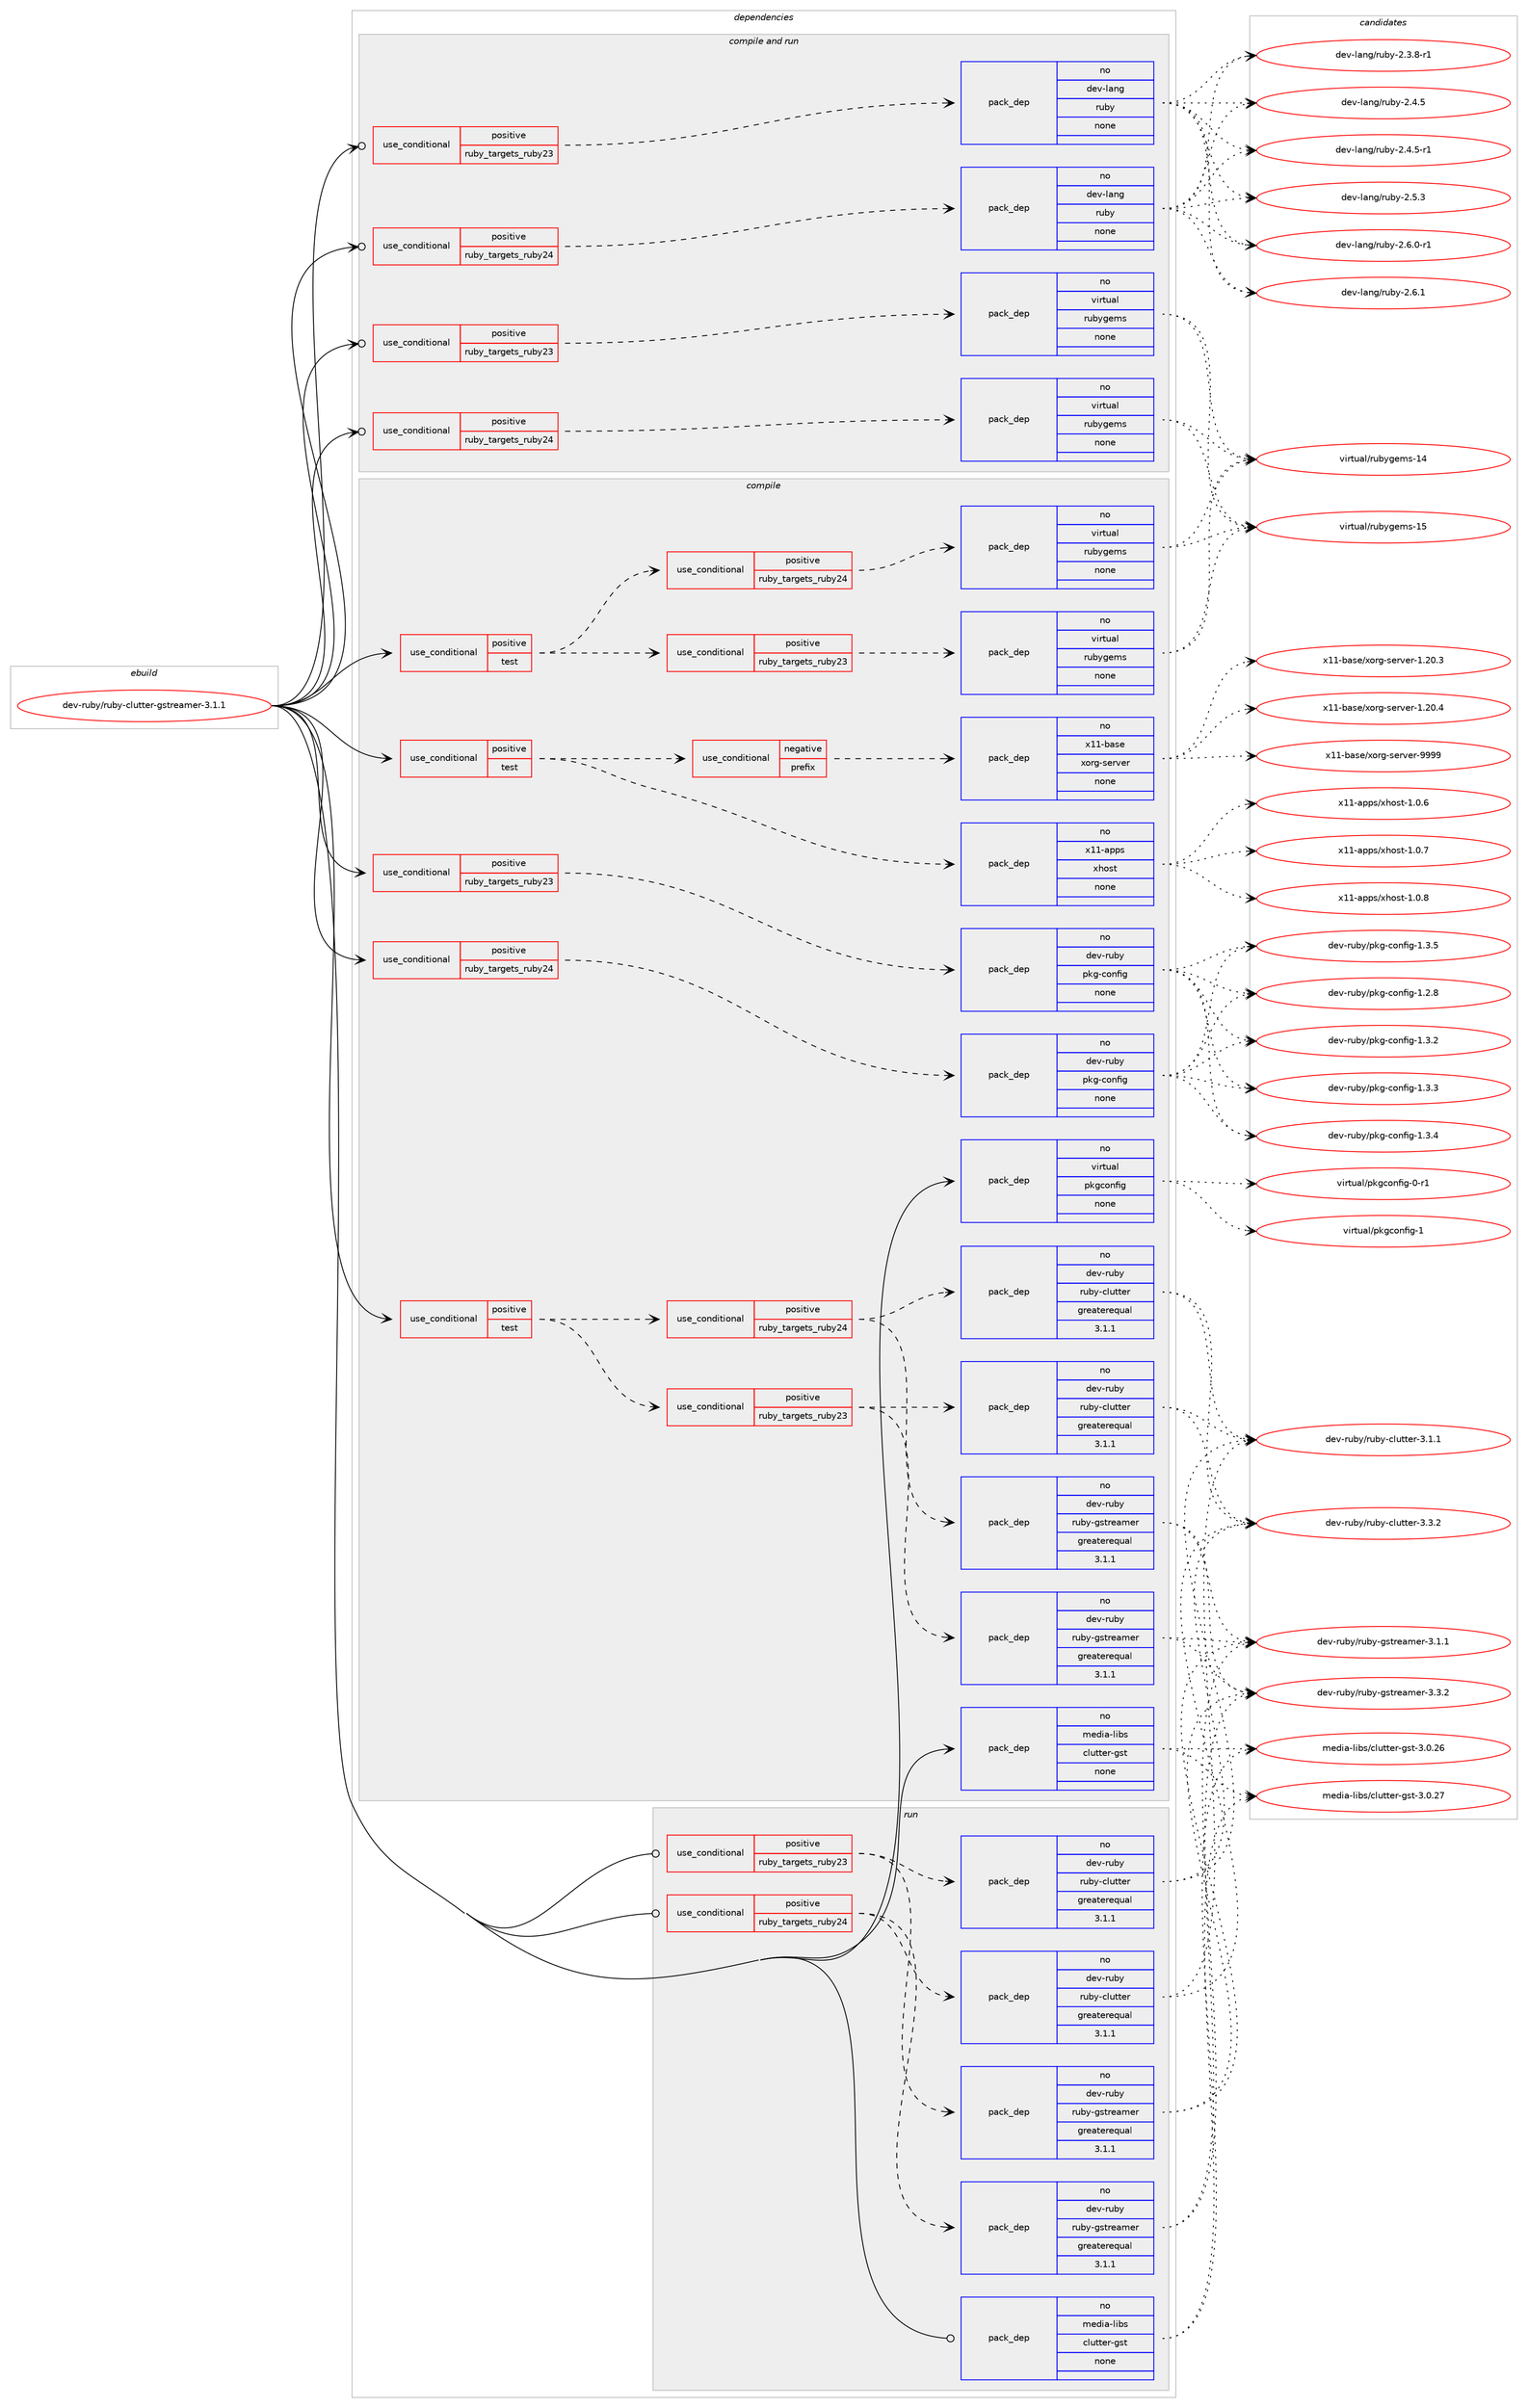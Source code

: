 digraph prolog {

# *************
# Graph options
# *************

newrank=true;
concentrate=true;
compound=true;
graph [rankdir=LR,fontname=Helvetica,fontsize=10,ranksep=1.5];#, ranksep=2.5, nodesep=0.2];
edge  [arrowhead=vee];
node  [fontname=Helvetica,fontsize=10];

# **********
# The ebuild
# **********

subgraph cluster_leftcol {
color=gray;
rank=same;
label=<<i>ebuild</i>>;
id [label="dev-ruby/ruby-clutter-gstreamer-3.1.1", color=red, width=4, href="../dev-ruby/ruby-clutter-gstreamer-3.1.1.svg"];
}

# ****************
# The dependencies
# ****************

subgraph cluster_midcol {
color=gray;
label=<<i>dependencies</i>>;
subgraph cluster_compile {
fillcolor="#eeeeee";
style=filled;
label=<<i>compile</i>>;
subgraph cond414847 {
dependency1522361 [label=<<TABLE BORDER="0" CELLBORDER="1" CELLSPACING="0" CELLPADDING="4"><TR><TD ROWSPAN="3" CELLPADDING="10">use_conditional</TD></TR><TR><TD>positive</TD></TR><TR><TD>ruby_targets_ruby23</TD></TR></TABLE>>, shape=none, color=red];
subgraph pack1084008 {
dependency1522362 [label=<<TABLE BORDER="0" CELLBORDER="1" CELLSPACING="0" CELLPADDING="4" WIDTH="220"><TR><TD ROWSPAN="6" CELLPADDING="30">pack_dep</TD></TR><TR><TD WIDTH="110">no</TD></TR><TR><TD>dev-ruby</TD></TR><TR><TD>pkg-config</TD></TR><TR><TD>none</TD></TR><TR><TD></TD></TR></TABLE>>, shape=none, color=blue];
}
dependency1522361:e -> dependency1522362:w [weight=20,style="dashed",arrowhead="vee"];
}
id:e -> dependency1522361:w [weight=20,style="solid",arrowhead="vee"];
subgraph cond414848 {
dependency1522363 [label=<<TABLE BORDER="0" CELLBORDER="1" CELLSPACING="0" CELLPADDING="4"><TR><TD ROWSPAN="3" CELLPADDING="10">use_conditional</TD></TR><TR><TD>positive</TD></TR><TR><TD>ruby_targets_ruby24</TD></TR></TABLE>>, shape=none, color=red];
subgraph pack1084009 {
dependency1522364 [label=<<TABLE BORDER="0" CELLBORDER="1" CELLSPACING="0" CELLPADDING="4" WIDTH="220"><TR><TD ROWSPAN="6" CELLPADDING="30">pack_dep</TD></TR><TR><TD WIDTH="110">no</TD></TR><TR><TD>dev-ruby</TD></TR><TR><TD>pkg-config</TD></TR><TR><TD>none</TD></TR><TR><TD></TD></TR></TABLE>>, shape=none, color=blue];
}
dependency1522363:e -> dependency1522364:w [weight=20,style="dashed",arrowhead="vee"];
}
id:e -> dependency1522363:w [weight=20,style="solid",arrowhead="vee"];
subgraph cond414849 {
dependency1522365 [label=<<TABLE BORDER="0" CELLBORDER="1" CELLSPACING="0" CELLPADDING="4"><TR><TD ROWSPAN="3" CELLPADDING="10">use_conditional</TD></TR><TR><TD>positive</TD></TR><TR><TD>test</TD></TR></TABLE>>, shape=none, color=red];
subgraph cond414850 {
dependency1522366 [label=<<TABLE BORDER="0" CELLBORDER="1" CELLSPACING="0" CELLPADDING="4"><TR><TD ROWSPAN="3" CELLPADDING="10">use_conditional</TD></TR><TR><TD>negative</TD></TR><TR><TD>prefix</TD></TR></TABLE>>, shape=none, color=red];
subgraph pack1084010 {
dependency1522367 [label=<<TABLE BORDER="0" CELLBORDER="1" CELLSPACING="0" CELLPADDING="4" WIDTH="220"><TR><TD ROWSPAN="6" CELLPADDING="30">pack_dep</TD></TR><TR><TD WIDTH="110">no</TD></TR><TR><TD>x11-base</TD></TR><TR><TD>xorg-server</TD></TR><TR><TD>none</TD></TR><TR><TD></TD></TR></TABLE>>, shape=none, color=blue];
}
dependency1522366:e -> dependency1522367:w [weight=20,style="dashed",arrowhead="vee"];
}
dependency1522365:e -> dependency1522366:w [weight=20,style="dashed",arrowhead="vee"];
subgraph pack1084011 {
dependency1522368 [label=<<TABLE BORDER="0" CELLBORDER="1" CELLSPACING="0" CELLPADDING="4" WIDTH="220"><TR><TD ROWSPAN="6" CELLPADDING="30">pack_dep</TD></TR><TR><TD WIDTH="110">no</TD></TR><TR><TD>x11-apps</TD></TR><TR><TD>xhost</TD></TR><TR><TD>none</TD></TR><TR><TD></TD></TR></TABLE>>, shape=none, color=blue];
}
dependency1522365:e -> dependency1522368:w [weight=20,style="dashed",arrowhead="vee"];
}
id:e -> dependency1522365:w [weight=20,style="solid",arrowhead="vee"];
subgraph cond414851 {
dependency1522369 [label=<<TABLE BORDER="0" CELLBORDER="1" CELLSPACING="0" CELLPADDING="4"><TR><TD ROWSPAN="3" CELLPADDING="10">use_conditional</TD></TR><TR><TD>positive</TD></TR><TR><TD>test</TD></TR></TABLE>>, shape=none, color=red];
subgraph cond414852 {
dependency1522370 [label=<<TABLE BORDER="0" CELLBORDER="1" CELLSPACING="0" CELLPADDING="4"><TR><TD ROWSPAN="3" CELLPADDING="10">use_conditional</TD></TR><TR><TD>positive</TD></TR><TR><TD>ruby_targets_ruby23</TD></TR></TABLE>>, shape=none, color=red];
subgraph pack1084012 {
dependency1522371 [label=<<TABLE BORDER="0" CELLBORDER="1" CELLSPACING="0" CELLPADDING="4" WIDTH="220"><TR><TD ROWSPAN="6" CELLPADDING="30">pack_dep</TD></TR><TR><TD WIDTH="110">no</TD></TR><TR><TD>dev-ruby</TD></TR><TR><TD>ruby-clutter</TD></TR><TR><TD>greaterequal</TD></TR><TR><TD>3.1.1</TD></TR></TABLE>>, shape=none, color=blue];
}
dependency1522370:e -> dependency1522371:w [weight=20,style="dashed",arrowhead="vee"];
subgraph pack1084013 {
dependency1522372 [label=<<TABLE BORDER="0" CELLBORDER="1" CELLSPACING="0" CELLPADDING="4" WIDTH="220"><TR><TD ROWSPAN="6" CELLPADDING="30">pack_dep</TD></TR><TR><TD WIDTH="110">no</TD></TR><TR><TD>dev-ruby</TD></TR><TR><TD>ruby-gstreamer</TD></TR><TR><TD>greaterequal</TD></TR><TR><TD>3.1.1</TD></TR></TABLE>>, shape=none, color=blue];
}
dependency1522370:e -> dependency1522372:w [weight=20,style="dashed",arrowhead="vee"];
}
dependency1522369:e -> dependency1522370:w [weight=20,style="dashed",arrowhead="vee"];
subgraph cond414853 {
dependency1522373 [label=<<TABLE BORDER="0" CELLBORDER="1" CELLSPACING="0" CELLPADDING="4"><TR><TD ROWSPAN="3" CELLPADDING="10">use_conditional</TD></TR><TR><TD>positive</TD></TR><TR><TD>ruby_targets_ruby24</TD></TR></TABLE>>, shape=none, color=red];
subgraph pack1084014 {
dependency1522374 [label=<<TABLE BORDER="0" CELLBORDER="1" CELLSPACING="0" CELLPADDING="4" WIDTH="220"><TR><TD ROWSPAN="6" CELLPADDING="30">pack_dep</TD></TR><TR><TD WIDTH="110">no</TD></TR><TR><TD>dev-ruby</TD></TR><TR><TD>ruby-clutter</TD></TR><TR><TD>greaterequal</TD></TR><TR><TD>3.1.1</TD></TR></TABLE>>, shape=none, color=blue];
}
dependency1522373:e -> dependency1522374:w [weight=20,style="dashed",arrowhead="vee"];
subgraph pack1084015 {
dependency1522375 [label=<<TABLE BORDER="0" CELLBORDER="1" CELLSPACING="0" CELLPADDING="4" WIDTH="220"><TR><TD ROWSPAN="6" CELLPADDING="30">pack_dep</TD></TR><TR><TD WIDTH="110">no</TD></TR><TR><TD>dev-ruby</TD></TR><TR><TD>ruby-gstreamer</TD></TR><TR><TD>greaterequal</TD></TR><TR><TD>3.1.1</TD></TR></TABLE>>, shape=none, color=blue];
}
dependency1522373:e -> dependency1522375:w [weight=20,style="dashed",arrowhead="vee"];
}
dependency1522369:e -> dependency1522373:w [weight=20,style="dashed",arrowhead="vee"];
}
id:e -> dependency1522369:w [weight=20,style="solid",arrowhead="vee"];
subgraph cond414854 {
dependency1522376 [label=<<TABLE BORDER="0" CELLBORDER="1" CELLSPACING="0" CELLPADDING="4"><TR><TD ROWSPAN="3" CELLPADDING="10">use_conditional</TD></TR><TR><TD>positive</TD></TR><TR><TD>test</TD></TR></TABLE>>, shape=none, color=red];
subgraph cond414855 {
dependency1522377 [label=<<TABLE BORDER="0" CELLBORDER="1" CELLSPACING="0" CELLPADDING="4"><TR><TD ROWSPAN="3" CELLPADDING="10">use_conditional</TD></TR><TR><TD>positive</TD></TR><TR><TD>ruby_targets_ruby23</TD></TR></TABLE>>, shape=none, color=red];
subgraph pack1084016 {
dependency1522378 [label=<<TABLE BORDER="0" CELLBORDER="1" CELLSPACING="0" CELLPADDING="4" WIDTH="220"><TR><TD ROWSPAN="6" CELLPADDING="30">pack_dep</TD></TR><TR><TD WIDTH="110">no</TD></TR><TR><TD>virtual</TD></TR><TR><TD>rubygems</TD></TR><TR><TD>none</TD></TR><TR><TD></TD></TR></TABLE>>, shape=none, color=blue];
}
dependency1522377:e -> dependency1522378:w [weight=20,style="dashed",arrowhead="vee"];
}
dependency1522376:e -> dependency1522377:w [weight=20,style="dashed",arrowhead="vee"];
subgraph cond414856 {
dependency1522379 [label=<<TABLE BORDER="0" CELLBORDER="1" CELLSPACING="0" CELLPADDING="4"><TR><TD ROWSPAN="3" CELLPADDING="10">use_conditional</TD></TR><TR><TD>positive</TD></TR><TR><TD>ruby_targets_ruby24</TD></TR></TABLE>>, shape=none, color=red];
subgraph pack1084017 {
dependency1522380 [label=<<TABLE BORDER="0" CELLBORDER="1" CELLSPACING="0" CELLPADDING="4" WIDTH="220"><TR><TD ROWSPAN="6" CELLPADDING="30">pack_dep</TD></TR><TR><TD WIDTH="110">no</TD></TR><TR><TD>virtual</TD></TR><TR><TD>rubygems</TD></TR><TR><TD>none</TD></TR><TR><TD></TD></TR></TABLE>>, shape=none, color=blue];
}
dependency1522379:e -> dependency1522380:w [weight=20,style="dashed",arrowhead="vee"];
}
dependency1522376:e -> dependency1522379:w [weight=20,style="dashed",arrowhead="vee"];
}
id:e -> dependency1522376:w [weight=20,style="solid",arrowhead="vee"];
subgraph pack1084018 {
dependency1522381 [label=<<TABLE BORDER="0" CELLBORDER="1" CELLSPACING="0" CELLPADDING="4" WIDTH="220"><TR><TD ROWSPAN="6" CELLPADDING="30">pack_dep</TD></TR><TR><TD WIDTH="110">no</TD></TR><TR><TD>media-libs</TD></TR><TR><TD>clutter-gst</TD></TR><TR><TD>none</TD></TR><TR><TD></TD></TR></TABLE>>, shape=none, color=blue];
}
id:e -> dependency1522381:w [weight=20,style="solid",arrowhead="vee"];
subgraph pack1084019 {
dependency1522382 [label=<<TABLE BORDER="0" CELLBORDER="1" CELLSPACING="0" CELLPADDING="4" WIDTH="220"><TR><TD ROWSPAN="6" CELLPADDING="30">pack_dep</TD></TR><TR><TD WIDTH="110">no</TD></TR><TR><TD>virtual</TD></TR><TR><TD>pkgconfig</TD></TR><TR><TD>none</TD></TR><TR><TD></TD></TR></TABLE>>, shape=none, color=blue];
}
id:e -> dependency1522382:w [weight=20,style="solid",arrowhead="vee"];
}
subgraph cluster_compileandrun {
fillcolor="#eeeeee";
style=filled;
label=<<i>compile and run</i>>;
subgraph cond414857 {
dependency1522383 [label=<<TABLE BORDER="0" CELLBORDER="1" CELLSPACING="0" CELLPADDING="4"><TR><TD ROWSPAN="3" CELLPADDING="10">use_conditional</TD></TR><TR><TD>positive</TD></TR><TR><TD>ruby_targets_ruby23</TD></TR></TABLE>>, shape=none, color=red];
subgraph pack1084020 {
dependency1522384 [label=<<TABLE BORDER="0" CELLBORDER="1" CELLSPACING="0" CELLPADDING="4" WIDTH="220"><TR><TD ROWSPAN="6" CELLPADDING="30">pack_dep</TD></TR><TR><TD WIDTH="110">no</TD></TR><TR><TD>dev-lang</TD></TR><TR><TD>ruby</TD></TR><TR><TD>none</TD></TR><TR><TD></TD></TR></TABLE>>, shape=none, color=blue];
}
dependency1522383:e -> dependency1522384:w [weight=20,style="dashed",arrowhead="vee"];
}
id:e -> dependency1522383:w [weight=20,style="solid",arrowhead="odotvee"];
subgraph cond414858 {
dependency1522385 [label=<<TABLE BORDER="0" CELLBORDER="1" CELLSPACING="0" CELLPADDING="4"><TR><TD ROWSPAN="3" CELLPADDING="10">use_conditional</TD></TR><TR><TD>positive</TD></TR><TR><TD>ruby_targets_ruby23</TD></TR></TABLE>>, shape=none, color=red];
subgraph pack1084021 {
dependency1522386 [label=<<TABLE BORDER="0" CELLBORDER="1" CELLSPACING="0" CELLPADDING="4" WIDTH="220"><TR><TD ROWSPAN="6" CELLPADDING="30">pack_dep</TD></TR><TR><TD WIDTH="110">no</TD></TR><TR><TD>virtual</TD></TR><TR><TD>rubygems</TD></TR><TR><TD>none</TD></TR><TR><TD></TD></TR></TABLE>>, shape=none, color=blue];
}
dependency1522385:e -> dependency1522386:w [weight=20,style="dashed",arrowhead="vee"];
}
id:e -> dependency1522385:w [weight=20,style="solid",arrowhead="odotvee"];
subgraph cond414859 {
dependency1522387 [label=<<TABLE BORDER="0" CELLBORDER="1" CELLSPACING="0" CELLPADDING="4"><TR><TD ROWSPAN="3" CELLPADDING="10">use_conditional</TD></TR><TR><TD>positive</TD></TR><TR><TD>ruby_targets_ruby24</TD></TR></TABLE>>, shape=none, color=red];
subgraph pack1084022 {
dependency1522388 [label=<<TABLE BORDER="0" CELLBORDER="1" CELLSPACING="0" CELLPADDING="4" WIDTH="220"><TR><TD ROWSPAN="6" CELLPADDING="30">pack_dep</TD></TR><TR><TD WIDTH="110">no</TD></TR><TR><TD>dev-lang</TD></TR><TR><TD>ruby</TD></TR><TR><TD>none</TD></TR><TR><TD></TD></TR></TABLE>>, shape=none, color=blue];
}
dependency1522387:e -> dependency1522388:w [weight=20,style="dashed",arrowhead="vee"];
}
id:e -> dependency1522387:w [weight=20,style="solid",arrowhead="odotvee"];
subgraph cond414860 {
dependency1522389 [label=<<TABLE BORDER="0" CELLBORDER="1" CELLSPACING="0" CELLPADDING="4"><TR><TD ROWSPAN="3" CELLPADDING="10">use_conditional</TD></TR><TR><TD>positive</TD></TR><TR><TD>ruby_targets_ruby24</TD></TR></TABLE>>, shape=none, color=red];
subgraph pack1084023 {
dependency1522390 [label=<<TABLE BORDER="0" CELLBORDER="1" CELLSPACING="0" CELLPADDING="4" WIDTH="220"><TR><TD ROWSPAN="6" CELLPADDING="30">pack_dep</TD></TR><TR><TD WIDTH="110">no</TD></TR><TR><TD>virtual</TD></TR><TR><TD>rubygems</TD></TR><TR><TD>none</TD></TR><TR><TD></TD></TR></TABLE>>, shape=none, color=blue];
}
dependency1522389:e -> dependency1522390:w [weight=20,style="dashed",arrowhead="vee"];
}
id:e -> dependency1522389:w [weight=20,style="solid",arrowhead="odotvee"];
}
subgraph cluster_run {
fillcolor="#eeeeee";
style=filled;
label=<<i>run</i>>;
subgraph cond414861 {
dependency1522391 [label=<<TABLE BORDER="0" CELLBORDER="1" CELLSPACING="0" CELLPADDING="4"><TR><TD ROWSPAN="3" CELLPADDING="10">use_conditional</TD></TR><TR><TD>positive</TD></TR><TR><TD>ruby_targets_ruby23</TD></TR></TABLE>>, shape=none, color=red];
subgraph pack1084024 {
dependency1522392 [label=<<TABLE BORDER="0" CELLBORDER="1" CELLSPACING="0" CELLPADDING="4" WIDTH="220"><TR><TD ROWSPAN="6" CELLPADDING="30">pack_dep</TD></TR><TR><TD WIDTH="110">no</TD></TR><TR><TD>dev-ruby</TD></TR><TR><TD>ruby-clutter</TD></TR><TR><TD>greaterequal</TD></TR><TR><TD>3.1.1</TD></TR></TABLE>>, shape=none, color=blue];
}
dependency1522391:e -> dependency1522392:w [weight=20,style="dashed",arrowhead="vee"];
subgraph pack1084025 {
dependency1522393 [label=<<TABLE BORDER="0" CELLBORDER="1" CELLSPACING="0" CELLPADDING="4" WIDTH="220"><TR><TD ROWSPAN="6" CELLPADDING="30">pack_dep</TD></TR><TR><TD WIDTH="110">no</TD></TR><TR><TD>dev-ruby</TD></TR><TR><TD>ruby-gstreamer</TD></TR><TR><TD>greaterequal</TD></TR><TR><TD>3.1.1</TD></TR></TABLE>>, shape=none, color=blue];
}
dependency1522391:e -> dependency1522393:w [weight=20,style="dashed",arrowhead="vee"];
}
id:e -> dependency1522391:w [weight=20,style="solid",arrowhead="odot"];
subgraph cond414862 {
dependency1522394 [label=<<TABLE BORDER="0" CELLBORDER="1" CELLSPACING="0" CELLPADDING="4"><TR><TD ROWSPAN="3" CELLPADDING="10">use_conditional</TD></TR><TR><TD>positive</TD></TR><TR><TD>ruby_targets_ruby24</TD></TR></TABLE>>, shape=none, color=red];
subgraph pack1084026 {
dependency1522395 [label=<<TABLE BORDER="0" CELLBORDER="1" CELLSPACING="0" CELLPADDING="4" WIDTH="220"><TR><TD ROWSPAN="6" CELLPADDING="30">pack_dep</TD></TR><TR><TD WIDTH="110">no</TD></TR><TR><TD>dev-ruby</TD></TR><TR><TD>ruby-clutter</TD></TR><TR><TD>greaterequal</TD></TR><TR><TD>3.1.1</TD></TR></TABLE>>, shape=none, color=blue];
}
dependency1522394:e -> dependency1522395:w [weight=20,style="dashed",arrowhead="vee"];
subgraph pack1084027 {
dependency1522396 [label=<<TABLE BORDER="0" CELLBORDER="1" CELLSPACING="0" CELLPADDING="4" WIDTH="220"><TR><TD ROWSPAN="6" CELLPADDING="30">pack_dep</TD></TR><TR><TD WIDTH="110">no</TD></TR><TR><TD>dev-ruby</TD></TR><TR><TD>ruby-gstreamer</TD></TR><TR><TD>greaterequal</TD></TR><TR><TD>3.1.1</TD></TR></TABLE>>, shape=none, color=blue];
}
dependency1522394:e -> dependency1522396:w [weight=20,style="dashed",arrowhead="vee"];
}
id:e -> dependency1522394:w [weight=20,style="solid",arrowhead="odot"];
subgraph pack1084028 {
dependency1522397 [label=<<TABLE BORDER="0" CELLBORDER="1" CELLSPACING="0" CELLPADDING="4" WIDTH="220"><TR><TD ROWSPAN="6" CELLPADDING="30">pack_dep</TD></TR><TR><TD WIDTH="110">no</TD></TR><TR><TD>media-libs</TD></TR><TR><TD>clutter-gst</TD></TR><TR><TD>none</TD></TR><TR><TD></TD></TR></TABLE>>, shape=none, color=blue];
}
id:e -> dependency1522397:w [weight=20,style="solid",arrowhead="odot"];
}
}

# **************
# The candidates
# **************

subgraph cluster_choices {
rank=same;
color=gray;
label=<<i>candidates</i>>;

subgraph choice1084008 {
color=black;
nodesep=1;
choice1001011184511411798121471121071034599111110102105103454946504656 [label="dev-ruby/pkg-config-1.2.8", color=red, width=4,href="../dev-ruby/pkg-config-1.2.8.svg"];
choice1001011184511411798121471121071034599111110102105103454946514650 [label="dev-ruby/pkg-config-1.3.2", color=red, width=4,href="../dev-ruby/pkg-config-1.3.2.svg"];
choice1001011184511411798121471121071034599111110102105103454946514651 [label="dev-ruby/pkg-config-1.3.3", color=red, width=4,href="../dev-ruby/pkg-config-1.3.3.svg"];
choice1001011184511411798121471121071034599111110102105103454946514652 [label="dev-ruby/pkg-config-1.3.4", color=red, width=4,href="../dev-ruby/pkg-config-1.3.4.svg"];
choice1001011184511411798121471121071034599111110102105103454946514653 [label="dev-ruby/pkg-config-1.3.5", color=red, width=4,href="../dev-ruby/pkg-config-1.3.5.svg"];
dependency1522362:e -> choice1001011184511411798121471121071034599111110102105103454946504656:w [style=dotted,weight="100"];
dependency1522362:e -> choice1001011184511411798121471121071034599111110102105103454946514650:w [style=dotted,weight="100"];
dependency1522362:e -> choice1001011184511411798121471121071034599111110102105103454946514651:w [style=dotted,weight="100"];
dependency1522362:e -> choice1001011184511411798121471121071034599111110102105103454946514652:w [style=dotted,weight="100"];
dependency1522362:e -> choice1001011184511411798121471121071034599111110102105103454946514653:w [style=dotted,weight="100"];
}
subgraph choice1084009 {
color=black;
nodesep=1;
choice1001011184511411798121471121071034599111110102105103454946504656 [label="dev-ruby/pkg-config-1.2.8", color=red, width=4,href="../dev-ruby/pkg-config-1.2.8.svg"];
choice1001011184511411798121471121071034599111110102105103454946514650 [label="dev-ruby/pkg-config-1.3.2", color=red, width=4,href="../dev-ruby/pkg-config-1.3.2.svg"];
choice1001011184511411798121471121071034599111110102105103454946514651 [label="dev-ruby/pkg-config-1.3.3", color=red, width=4,href="../dev-ruby/pkg-config-1.3.3.svg"];
choice1001011184511411798121471121071034599111110102105103454946514652 [label="dev-ruby/pkg-config-1.3.4", color=red, width=4,href="../dev-ruby/pkg-config-1.3.4.svg"];
choice1001011184511411798121471121071034599111110102105103454946514653 [label="dev-ruby/pkg-config-1.3.5", color=red, width=4,href="../dev-ruby/pkg-config-1.3.5.svg"];
dependency1522364:e -> choice1001011184511411798121471121071034599111110102105103454946504656:w [style=dotted,weight="100"];
dependency1522364:e -> choice1001011184511411798121471121071034599111110102105103454946514650:w [style=dotted,weight="100"];
dependency1522364:e -> choice1001011184511411798121471121071034599111110102105103454946514651:w [style=dotted,weight="100"];
dependency1522364:e -> choice1001011184511411798121471121071034599111110102105103454946514652:w [style=dotted,weight="100"];
dependency1522364:e -> choice1001011184511411798121471121071034599111110102105103454946514653:w [style=dotted,weight="100"];
}
subgraph choice1084010 {
color=black;
nodesep=1;
choice1204949459897115101471201111141034511510111411810111445494650484651 [label="x11-base/xorg-server-1.20.3", color=red, width=4,href="../x11-base/xorg-server-1.20.3.svg"];
choice1204949459897115101471201111141034511510111411810111445494650484652 [label="x11-base/xorg-server-1.20.4", color=red, width=4,href="../x11-base/xorg-server-1.20.4.svg"];
choice120494945989711510147120111114103451151011141181011144557575757 [label="x11-base/xorg-server-9999", color=red, width=4,href="../x11-base/xorg-server-9999.svg"];
dependency1522367:e -> choice1204949459897115101471201111141034511510111411810111445494650484651:w [style=dotted,weight="100"];
dependency1522367:e -> choice1204949459897115101471201111141034511510111411810111445494650484652:w [style=dotted,weight="100"];
dependency1522367:e -> choice120494945989711510147120111114103451151011141181011144557575757:w [style=dotted,weight="100"];
}
subgraph choice1084011 {
color=black;
nodesep=1;
choice1204949459711211211547120104111115116454946484654 [label="x11-apps/xhost-1.0.6", color=red, width=4,href="../x11-apps/xhost-1.0.6.svg"];
choice1204949459711211211547120104111115116454946484655 [label="x11-apps/xhost-1.0.7", color=red, width=4,href="../x11-apps/xhost-1.0.7.svg"];
choice1204949459711211211547120104111115116454946484656 [label="x11-apps/xhost-1.0.8", color=red, width=4,href="../x11-apps/xhost-1.0.8.svg"];
dependency1522368:e -> choice1204949459711211211547120104111115116454946484654:w [style=dotted,weight="100"];
dependency1522368:e -> choice1204949459711211211547120104111115116454946484655:w [style=dotted,weight="100"];
dependency1522368:e -> choice1204949459711211211547120104111115116454946484656:w [style=dotted,weight="100"];
}
subgraph choice1084012 {
color=black;
nodesep=1;
choice100101118451141179812147114117981214599108117116116101114455146494649 [label="dev-ruby/ruby-clutter-3.1.1", color=red, width=4,href="../dev-ruby/ruby-clutter-3.1.1.svg"];
choice100101118451141179812147114117981214599108117116116101114455146514650 [label="dev-ruby/ruby-clutter-3.3.2", color=red, width=4,href="../dev-ruby/ruby-clutter-3.3.2.svg"];
dependency1522371:e -> choice100101118451141179812147114117981214599108117116116101114455146494649:w [style=dotted,weight="100"];
dependency1522371:e -> choice100101118451141179812147114117981214599108117116116101114455146514650:w [style=dotted,weight="100"];
}
subgraph choice1084013 {
color=black;
nodesep=1;
choice100101118451141179812147114117981214510311511611410197109101114455146494649 [label="dev-ruby/ruby-gstreamer-3.1.1", color=red, width=4,href="../dev-ruby/ruby-gstreamer-3.1.1.svg"];
choice100101118451141179812147114117981214510311511611410197109101114455146514650 [label="dev-ruby/ruby-gstreamer-3.3.2", color=red, width=4,href="../dev-ruby/ruby-gstreamer-3.3.2.svg"];
dependency1522372:e -> choice100101118451141179812147114117981214510311511611410197109101114455146494649:w [style=dotted,weight="100"];
dependency1522372:e -> choice100101118451141179812147114117981214510311511611410197109101114455146514650:w [style=dotted,weight="100"];
}
subgraph choice1084014 {
color=black;
nodesep=1;
choice100101118451141179812147114117981214599108117116116101114455146494649 [label="dev-ruby/ruby-clutter-3.1.1", color=red, width=4,href="../dev-ruby/ruby-clutter-3.1.1.svg"];
choice100101118451141179812147114117981214599108117116116101114455146514650 [label="dev-ruby/ruby-clutter-3.3.2", color=red, width=4,href="../dev-ruby/ruby-clutter-3.3.2.svg"];
dependency1522374:e -> choice100101118451141179812147114117981214599108117116116101114455146494649:w [style=dotted,weight="100"];
dependency1522374:e -> choice100101118451141179812147114117981214599108117116116101114455146514650:w [style=dotted,weight="100"];
}
subgraph choice1084015 {
color=black;
nodesep=1;
choice100101118451141179812147114117981214510311511611410197109101114455146494649 [label="dev-ruby/ruby-gstreamer-3.1.1", color=red, width=4,href="../dev-ruby/ruby-gstreamer-3.1.1.svg"];
choice100101118451141179812147114117981214510311511611410197109101114455146514650 [label="dev-ruby/ruby-gstreamer-3.3.2", color=red, width=4,href="../dev-ruby/ruby-gstreamer-3.3.2.svg"];
dependency1522375:e -> choice100101118451141179812147114117981214510311511611410197109101114455146494649:w [style=dotted,weight="100"];
dependency1522375:e -> choice100101118451141179812147114117981214510311511611410197109101114455146514650:w [style=dotted,weight="100"];
}
subgraph choice1084016 {
color=black;
nodesep=1;
choice118105114116117971084711411798121103101109115454952 [label="virtual/rubygems-14", color=red, width=4,href="../virtual/rubygems-14.svg"];
choice118105114116117971084711411798121103101109115454953 [label="virtual/rubygems-15", color=red, width=4,href="../virtual/rubygems-15.svg"];
dependency1522378:e -> choice118105114116117971084711411798121103101109115454952:w [style=dotted,weight="100"];
dependency1522378:e -> choice118105114116117971084711411798121103101109115454953:w [style=dotted,weight="100"];
}
subgraph choice1084017 {
color=black;
nodesep=1;
choice118105114116117971084711411798121103101109115454952 [label="virtual/rubygems-14", color=red, width=4,href="../virtual/rubygems-14.svg"];
choice118105114116117971084711411798121103101109115454953 [label="virtual/rubygems-15", color=red, width=4,href="../virtual/rubygems-15.svg"];
dependency1522380:e -> choice118105114116117971084711411798121103101109115454952:w [style=dotted,weight="100"];
dependency1522380:e -> choice118105114116117971084711411798121103101109115454953:w [style=dotted,weight="100"];
}
subgraph choice1084018 {
color=black;
nodesep=1;
choice10910110010597451081059811547991081171161161011144510311511645514648465054 [label="media-libs/clutter-gst-3.0.26", color=red, width=4,href="../media-libs/clutter-gst-3.0.26.svg"];
choice10910110010597451081059811547991081171161161011144510311511645514648465055 [label="media-libs/clutter-gst-3.0.27", color=red, width=4,href="../media-libs/clutter-gst-3.0.27.svg"];
dependency1522381:e -> choice10910110010597451081059811547991081171161161011144510311511645514648465054:w [style=dotted,weight="100"];
dependency1522381:e -> choice10910110010597451081059811547991081171161161011144510311511645514648465055:w [style=dotted,weight="100"];
}
subgraph choice1084019 {
color=black;
nodesep=1;
choice11810511411611797108471121071039911111010210510345484511449 [label="virtual/pkgconfig-0-r1", color=red, width=4,href="../virtual/pkgconfig-0-r1.svg"];
choice1181051141161179710847112107103991111101021051034549 [label="virtual/pkgconfig-1", color=red, width=4,href="../virtual/pkgconfig-1.svg"];
dependency1522382:e -> choice11810511411611797108471121071039911111010210510345484511449:w [style=dotted,weight="100"];
dependency1522382:e -> choice1181051141161179710847112107103991111101021051034549:w [style=dotted,weight="100"];
}
subgraph choice1084020 {
color=black;
nodesep=1;
choice100101118451089711010347114117981214550465146564511449 [label="dev-lang/ruby-2.3.8-r1", color=red, width=4,href="../dev-lang/ruby-2.3.8-r1.svg"];
choice10010111845108971101034711411798121455046524653 [label="dev-lang/ruby-2.4.5", color=red, width=4,href="../dev-lang/ruby-2.4.5.svg"];
choice100101118451089711010347114117981214550465246534511449 [label="dev-lang/ruby-2.4.5-r1", color=red, width=4,href="../dev-lang/ruby-2.4.5-r1.svg"];
choice10010111845108971101034711411798121455046534651 [label="dev-lang/ruby-2.5.3", color=red, width=4,href="../dev-lang/ruby-2.5.3.svg"];
choice100101118451089711010347114117981214550465446484511449 [label="dev-lang/ruby-2.6.0-r1", color=red, width=4,href="../dev-lang/ruby-2.6.0-r1.svg"];
choice10010111845108971101034711411798121455046544649 [label="dev-lang/ruby-2.6.1", color=red, width=4,href="../dev-lang/ruby-2.6.1.svg"];
dependency1522384:e -> choice100101118451089711010347114117981214550465146564511449:w [style=dotted,weight="100"];
dependency1522384:e -> choice10010111845108971101034711411798121455046524653:w [style=dotted,weight="100"];
dependency1522384:e -> choice100101118451089711010347114117981214550465246534511449:w [style=dotted,weight="100"];
dependency1522384:e -> choice10010111845108971101034711411798121455046534651:w [style=dotted,weight="100"];
dependency1522384:e -> choice100101118451089711010347114117981214550465446484511449:w [style=dotted,weight="100"];
dependency1522384:e -> choice10010111845108971101034711411798121455046544649:w [style=dotted,weight="100"];
}
subgraph choice1084021 {
color=black;
nodesep=1;
choice118105114116117971084711411798121103101109115454952 [label="virtual/rubygems-14", color=red, width=4,href="../virtual/rubygems-14.svg"];
choice118105114116117971084711411798121103101109115454953 [label="virtual/rubygems-15", color=red, width=4,href="../virtual/rubygems-15.svg"];
dependency1522386:e -> choice118105114116117971084711411798121103101109115454952:w [style=dotted,weight="100"];
dependency1522386:e -> choice118105114116117971084711411798121103101109115454953:w [style=dotted,weight="100"];
}
subgraph choice1084022 {
color=black;
nodesep=1;
choice100101118451089711010347114117981214550465146564511449 [label="dev-lang/ruby-2.3.8-r1", color=red, width=4,href="../dev-lang/ruby-2.3.8-r1.svg"];
choice10010111845108971101034711411798121455046524653 [label="dev-lang/ruby-2.4.5", color=red, width=4,href="../dev-lang/ruby-2.4.5.svg"];
choice100101118451089711010347114117981214550465246534511449 [label="dev-lang/ruby-2.4.5-r1", color=red, width=4,href="../dev-lang/ruby-2.4.5-r1.svg"];
choice10010111845108971101034711411798121455046534651 [label="dev-lang/ruby-2.5.3", color=red, width=4,href="../dev-lang/ruby-2.5.3.svg"];
choice100101118451089711010347114117981214550465446484511449 [label="dev-lang/ruby-2.6.0-r1", color=red, width=4,href="../dev-lang/ruby-2.6.0-r1.svg"];
choice10010111845108971101034711411798121455046544649 [label="dev-lang/ruby-2.6.1", color=red, width=4,href="../dev-lang/ruby-2.6.1.svg"];
dependency1522388:e -> choice100101118451089711010347114117981214550465146564511449:w [style=dotted,weight="100"];
dependency1522388:e -> choice10010111845108971101034711411798121455046524653:w [style=dotted,weight="100"];
dependency1522388:e -> choice100101118451089711010347114117981214550465246534511449:w [style=dotted,weight="100"];
dependency1522388:e -> choice10010111845108971101034711411798121455046534651:w [style=dotted,weight="100"];
dependency1522388:e -> choice100101118451089711010347114117981214550465446484511449:w [style=dotted,weight="100"];
dependency1522388:e -> choice10010111845108971101034711411798121455046544649:w [style=dotted,weight="100"];
}
subgraph choice1084023 {
color=black;
nodesep=1;
choice118105114116117971084711411798121103101109115454952 [label="virtual/rubygems-14", color=red, width=4,href="../virtual/rubygems-14.svg"];
choice118105114116117971084711411798121103101109115454953 [label="virtual/rubygems-15", color=red, width=4,href="../virtual/rubygems-15.svg"];
dependency1522390:e -> choice118105114116117971084711411798121103101109115454952:w [style=dotted,weight="100"];
dependency1522390:e -> choice118105114116117971084711411798121103101109115454953:w [style=dotted,weight="100"];
}
subgraph choice1084024 {
color=black;
nodesep=1;
choice100101118451141179812147114117981214599108117116116101114455146494649 [label="dev-ruby/ruby-clutter-3.1.1", color=red, width=4,href="../dev-ruby/ruby-clutter-3.1.1.svg"];
choice100101118451141179812147114117981214599108117116116101114455146514650 [label="dev-ruby/ruby-clutter-3.3.2", color=red, width=4,href="../dev-ruby/ruby-clutter-3.3.2.svg"];
dependency1522392:e -> choice100101118451141179812147114117981214599108117116116101114455146494649:w [style=dotted,weight="100"];
dependency1522392:e -> choice100101118451141179812147114117981214599108117116116101114455146514650:w [style=dotted,weight="100"];
}
subgraph choice1084025 {
color=black;
nodesep=1;
choice100101118451141179812147114117981214510311511611410197109101114455146494649 [label="dev-ruby/ruby-gstreamer-3.1.1", color=red, width=4,href="../dev-ruby/ruby-gstreamer-3.1.1.svg"];
choice100101118451141179812147114117981214510311511611410197109101114455146514650 [label="dev-ruby/ruby-gstreamer-3.3.2", color=red, width=4,href="../dev-ruby/ruby-gstreamer-3.3.2.svg"];
dependency1522393:e -> choice100101118451141179812147114117981214510311511611410197109101114455146494649:w [style=dotted,weight="100"];
dependency1522393:e -> choice100101118451141179812147114117981214510311511611410197109101114455146514650:w [style=dotted,weight="100"];
}
subgraph choice1084026 {
color=black;
nodesep=1;
choice100101118451141179812147114117981214599108117116116101114455146494649 [label="dev-ruby/ruby-clutter-3.1.1", color=red, width=4,href="../dev-ruby/ruby-clutter-3.1.1.svg"];
choice100101118451141179812147114117981214599108117116116101114455146514650 [label="dev-ruby/ruby-clutter-3.3.2", color=red, width=4,href="../dev-ruby/ruby-clutter-3.3.2.svg"];
dependency1522395:e -> choice100101118451141179812147114117981214599108117116116101114455146494649:w [style=dotted,weight="100"];
dependency1522395:e -> choice100101118451141179812147114117981214599108117116116101114455146514650:w [style=dotted,weight="100"];
}
subgraph choice1084027 {
color=black;
nodesep=1;
choice100101118451141179812147114117981214510311511611410197109101114455146494649 [label="dev-ruby/ruby-gstreamer-3.1.1", color=red, width=4,href="../dev-ruby/ruby-gstreamer-3.1.1.svg"];
choice100101118451141179812147114117981214510311511611410197109101114455146514650 [label="dev-ruby/ruby-gstreamer-3.3.2", color=red, width=4,href="../dev-ruby/ruby-gstreamer-3.3.2.svg"];
dependency1522396:e -> choice100101118451141179812147114117981214510311511611410197109101114455146494649:w [style=dotted,weight="100"];
dependency1522396:e -> choice100101118451141179812147114117981214510311511611410197109101114455146514650:w [style=dotted,weight="100"];
}
subgraph choice1084028 {
color=black;
nodesep=1;
choice10910110010597451081059811547991081171161161011144510311511645514648465054 [label="media-libs/clutter-gst-3.0.26", color=red, width=4,href="../media-libs/clutter-gst-3.0.26.svg"];
choice10910110010597451081059811547991081171161161011144510311511645514648465055 [label="media-libs/clutter-gst-3.0.27", color=red, width=4,href="../media-libs/clutter-gst-3.0.27.svg"];
dependency1522397:e -> choice10910110010597451081059811547991081171161161011144510311511645514648465054:w [style=dotted,weight="100"];
dependency1522397:e -> choice10910110010597451081059811547991081171161161011144510311511645514648465055:w [style=dotted,weight="100"];
}
}

}
